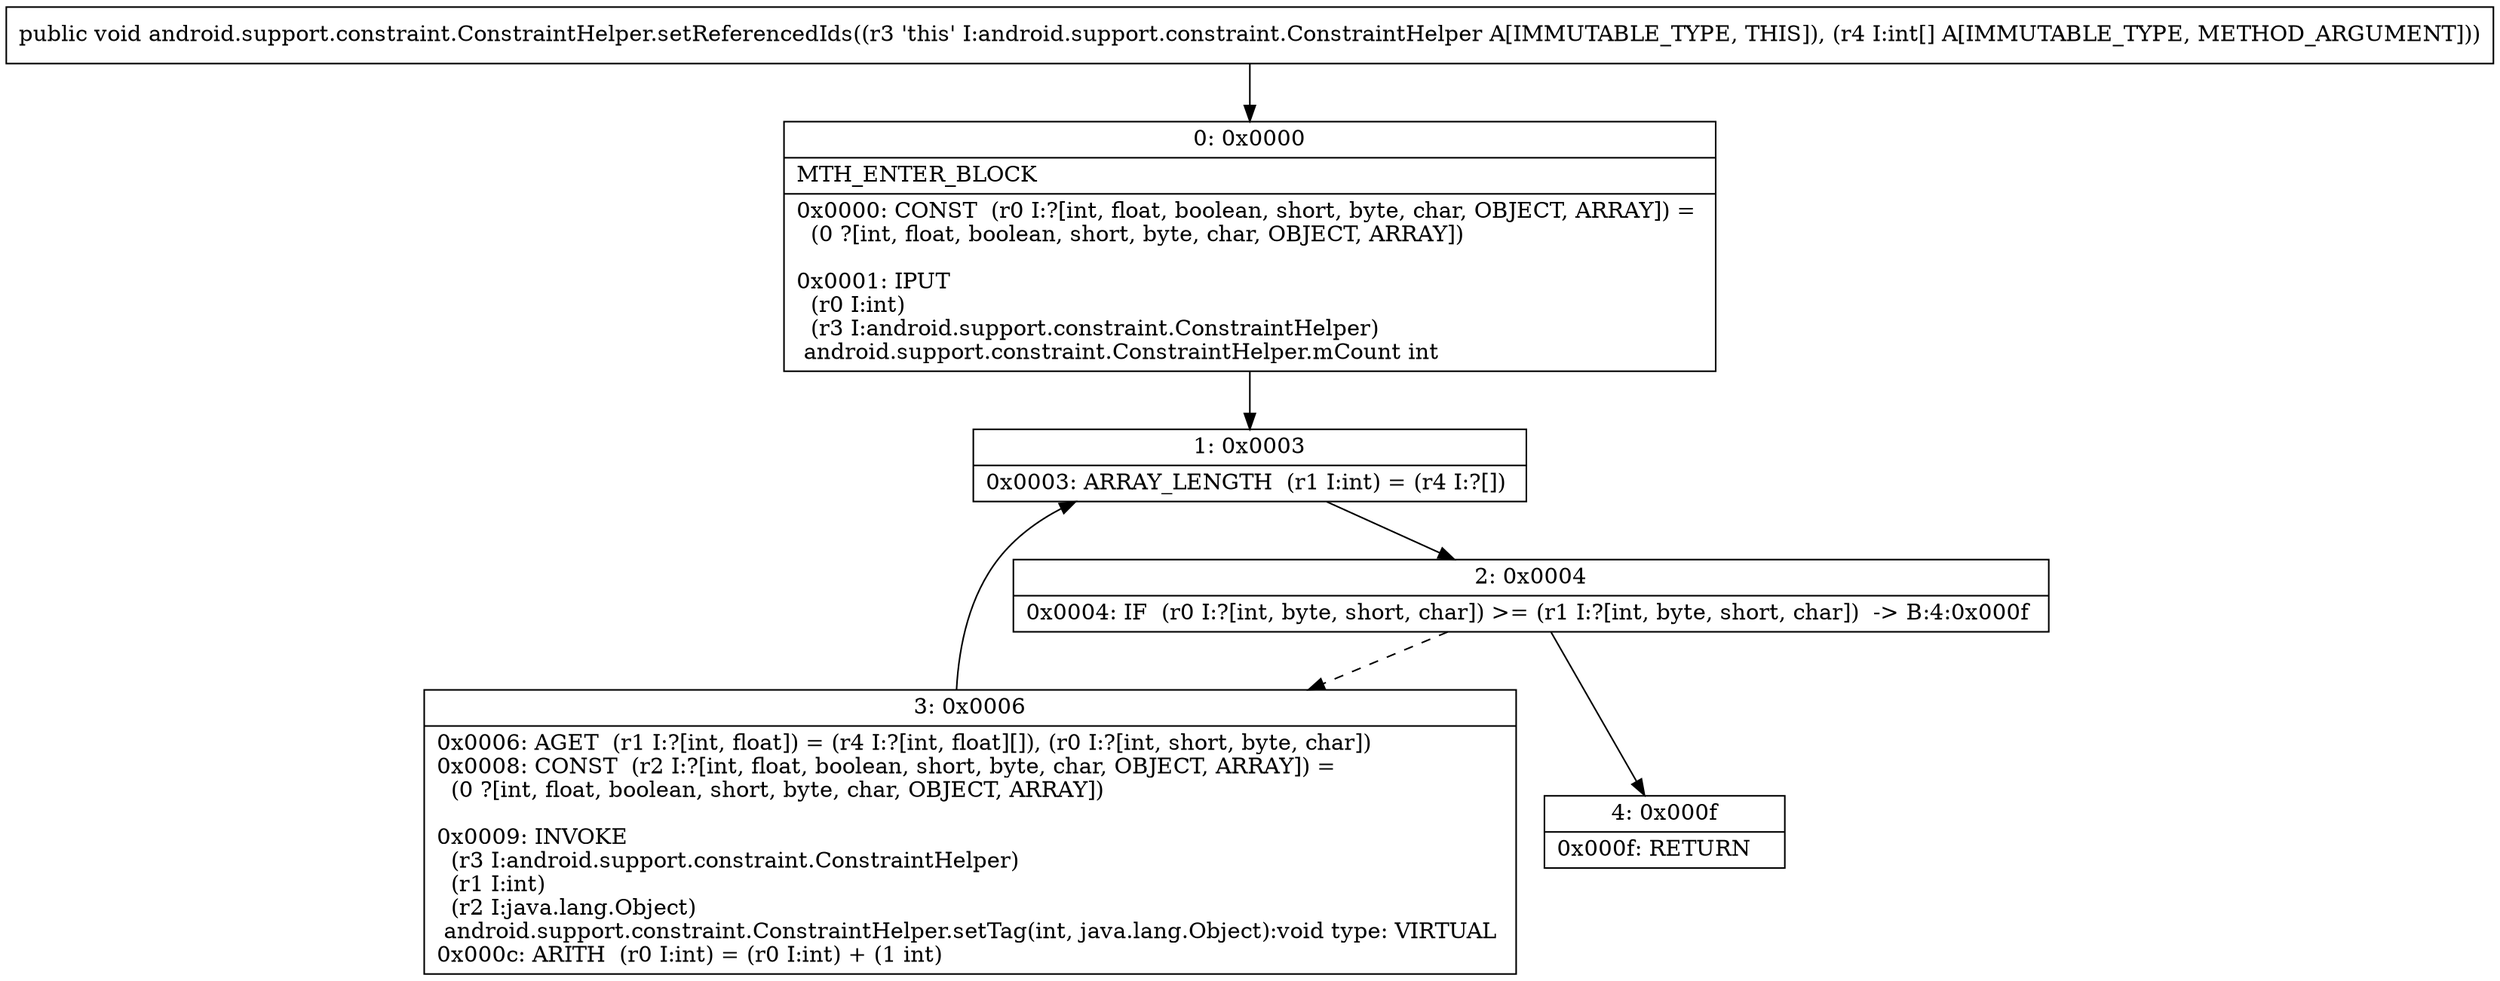 digraph "CFG forandroid.support.constraint.ConstraintHelper.setReferencedIds([I)V" {
Node_0 [shape=record,label="{0\:\ 0x0000|MTH_ENTER_BLOCK\l|0x0000: CONST  (r0 I:?[int, float, boolean, short, byte, char, OBJECT, ARRAY]) = \l  (0 ?[int, float, boolean, short, byte, char, OBJECT, ARRAY])\l \l0x0001: IPUT  \l  (r0 I:int)\l  (r3 I:android.support.constraint.ConstraintHelper)\l android.support.constraint.ConstraintHelper.mCount int \l}"];
Node_1 [shape=record,label="{1\:\ 0x0003|0x0003: ARRAY_LENGTH  (r1 I:int) = (r4 I:?[]) \l}"];
Node_2 [shape=record,label="{2\:\ 0x0004|0x0004: IF  (r0 I:?[int, byte, short, char]) \>= (r1 I:?[int, byte, short, char])  \-\> B:4:0x000f \l}"];
Node_3 [shape=record,label="{3\:\ 0x0006|0x0006: AGET  (r1 I:?[int, float]) = (r4 I:?[int, float][]), (r0 I:?[int, short, byte, char]) \l0x0008: CONST  (r2 I:?[int, float, boolean, short, byte, char, OBJECT, ARRAY]) = \l  (0 ?[int, float, boolean, short, byte, char, OBJECT, ARRAY])\l \l0x0009: INVOKE  \l  (r3 I:android.support.constraint.ConstraintHelper)\l  (r1 I:int)\l  (r2 I:java.lang.Object)\l android.support.constraint.ConstraintHelper.setTag(int, java.lang.Object):void type: VIRTUAL \l0x000c: ARITH  (r0 I:int) = (r0 I:int) + (1 int) \l}"];
Node_4 [shape=record,label="{4\:\ 0x000f|0x000f: RETURN   \l}"];
MethodNode[shape=record,label="{public void android.support.constraint.ConstraintHelper.setReferencedIds((r3 'this' I:android.support.constraint.ConstraintHelper A[IMMUTABLE_TYPE, THIS]), (r4 I:int[] A[IMMUTABLE_TYPE, METHOD_ARGUMENT])) }"];
MethodNode -> Node_0;
Node_0 -> Node_1;
Node_1 -> Node_2;
Node_2 -> Node_3[style=dashed];
Node_2 -> Node_4;
Node_3 -> Node_1;
}

